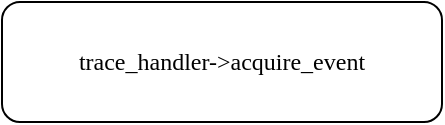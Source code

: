 <mxfile version="21.6.5" type="github">
  <diagram name="第 1 页" id="CiMwP2PX4JYPRJ08ywve">
    <mxGraphModel dx="970" dy="653" grid="1" gridSize="10" guides="1" tooltips="1" connect="1" arrows="1" fold="1" page="1" pageScale="1" pageWidth="827" pageHeight="1169" math="0" shadow="0">
      <root>
        <mxCell id="0" />
        <mxCell id="1" parent="0" />
        <mxCell id="78PZBRgPvVRQfRtg8AEz-1" value="trace_handler-&amp;gt;acquire_event" style="rounded=1;whiteSpace=wrap;html=1;fontFamily=Verdana;" vertex="1" parent="1">
          <mxGeometry x="140" y="270" width="220" height="60" as="geometry" />
        </mxCell>
      </root>
    </mxGraphModel>
  </diagram>
</mxfile>
